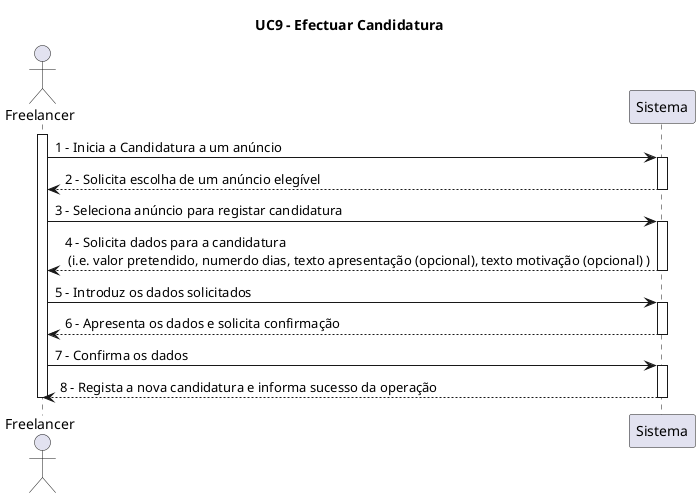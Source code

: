 @startuml
title UC9 - Efectuar Candidatura
actor Freelancer
activate Freelancer
Freelancer -> Sistema : 1 - Inicia a Candidatura a um anúncio
activate Sistema
Sistema --> Freelancer : 2 - Solicita escolha de um anúncio elegível
deactivate Sistema
Freelancer -> Sistema : 3 - Seleciona anúncio para registar candidatura
activate Sistema
Sistema --> Freelancer : 4 - Solicita dados para a candidatura \n (i.e. valor pretendido, numerdo dias, texto apresentação (opcional), texto motivação (opcional) )
deactivate Sistema
Freelancer -> Sistema : 5 - Introduz os dados solicitados
activate Sistema
Sistema --> Freelancer : 6 - Apresenta os dados e solicita confirmação
deactivate Sistema
Freelancer -> Sistema : 7 - Confirma os dados
activate Sistema
Sistema --> Freelancer : 8 - Regista a nova candidatura e informa sucesso da operação
deactivate Sistema
deactivate Freelancer
@enduml